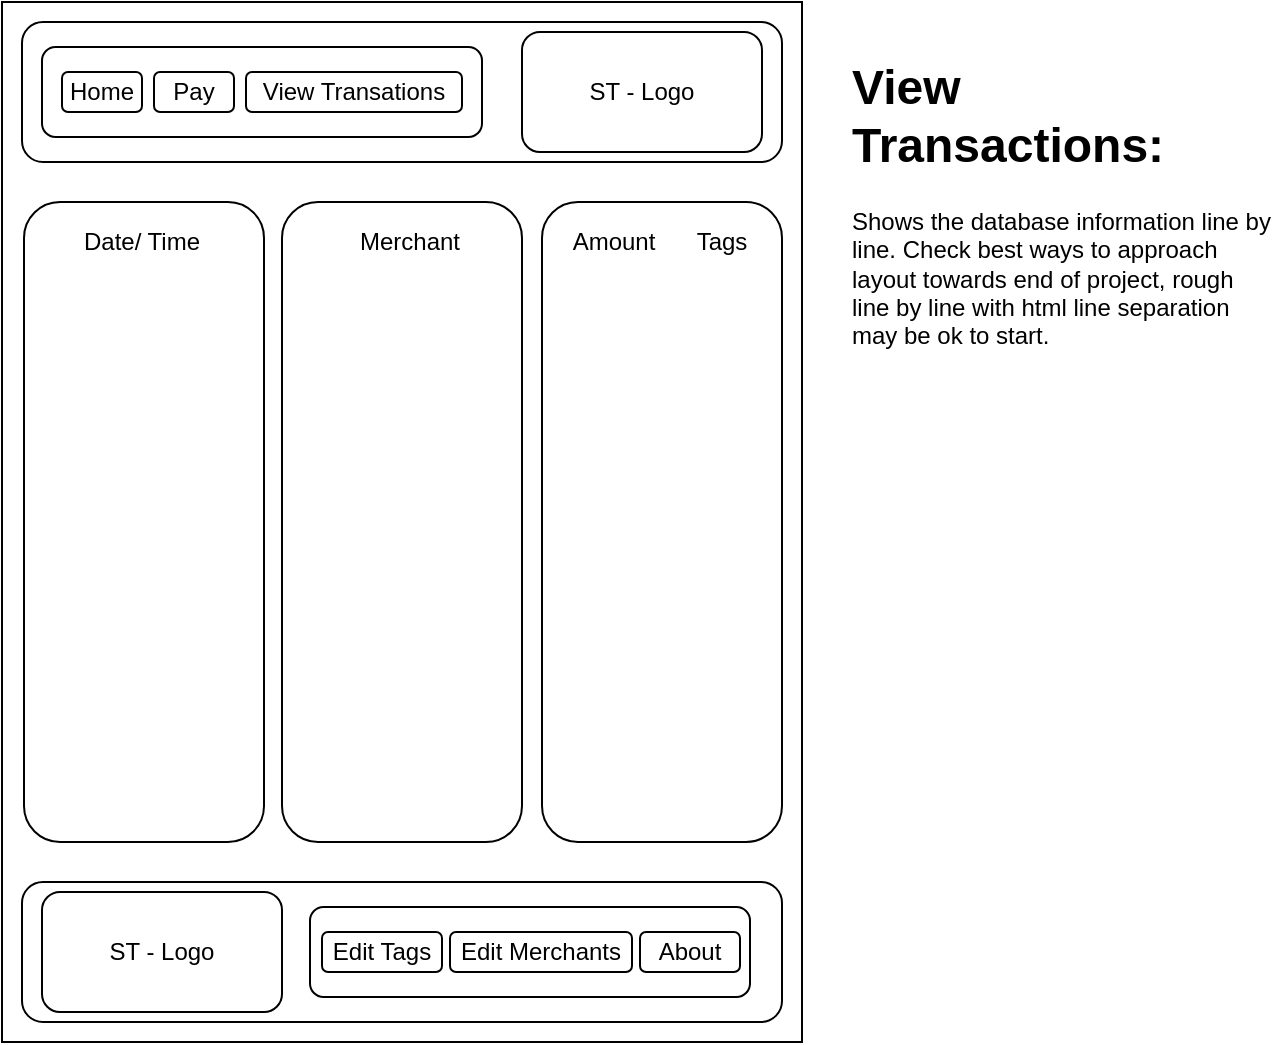 <mxfile version="13.10.4" type="device"><diagram id="S5kw-ztf1dQpkCDZKqru" name="Page-1"><mxGraphModel dx="946" dy="613" grid="1" gridSize="10" guides="1" tooltips="1" connect="1" arrows="1" fold="1" page="1" pageScale="1" pageWidth="827" pageHeight="1169" math="0" shadow="0"><root><mxCell id="0"/><mxCell id="1" parent="0"/><mxCell id="8HhgvvhVqcTOHC579Pmx-1" value="" style="rounded=0;whiteSpace=wrap;html=1;" vertex="1" parent="1"><mxGeometry x="40" y="40" width="400" height="520" as="geometry"/></mxCell><mxCell id="8HhgvvhVqcTOHC579Pmx-13" value="" style="rounded=1;whiteSpace=wrap;html=1;" vertex="1" parent="1"><mxGeometry x="50" y="480" width="380" height="70" as="geometry"/></mxCell><mxCell id="8HhgvvhVqcTOHC579Pmx-14" value="" style="rounded=1;whiteSpace=wrap;html=1;" vertex="1" parent="1"><mxGeometry x="194" y="492.5" width="220" height="45" as="geometry"/></mxCell><mxCell id="8HhgvvhVqcTOHC579Pmx-3" value="" style="rounded=1;whiteSpace=wrap;html=1;" vertex="1" parent="1"><mxGeometry x="50" y="50" width="380" height="70" as="geometry"/></mxCell><mxCell id="8HhgvvhVqcTOHC579Pmx-5" value="" style="rounded=1;whiteSpace=wrap;html=1;" vertex="1" parent="1"><mxGeometry x="60" y="62.5" width="220" height="45" as="geometry"/></mxCell><mxCell id="8HhgvvhVqcTOHC579Pmx-6" value="Home" style="rounded=1;whiteSpace=wrap;html=1;" vertex="1" parent="1"><mxGeometry x="70" y="75" width="40" height="20" as="geometry"/></mxCell><mxCell id="8HhgvvhVqcTOHC579Pmx-7" value="Pay" style="rounded=1;whiteSpace=wrap;html=1;" vertex="1" parent="1"><mxGeometry x="116" y="75" width="40" height="20" as="geometry"/></mxCell><mxCell id="8HhgvvhVqcTOHC579Pmx-8" value="View Transations" style="rounded=1;whiteSpace=wrap;html=1;" vertex="1" parent="1"><mxGeometry x="162" y="75" width="108" height="20" as="geometry"/></mxCell><mxCell id="8HhgvvhVqcTOHC579Pmx-10" value="" style="rounded=1;whiteSpace=wrap;html=1;" vertex="1" parent="1"><mxGeometry x="51" y="140" width="120" height="320" as="geometry"/></mxCell><mxCell id="8HhgvvhVqcTOHC579Pmx-11" value="" style="rounded=1;whiteSpace=wrap;html=1;" vertex="1" parent="1"><mxGeometry x="180" y="140" width="120" height="320" as="geometry"/></mxCell><mxCell id="8HhgvvhVqcTOHC579Pmx-12" value="" style="rounded=1;whiteSpace=wrap;html=1;" vertex="1" parent="1"><mxGeometry x="310" y="140" width="120" height="320" as="geometry"/></mxCell><mxCell id="8HhgvvhVqcTOHC579Pmx-9" value="About" style="rounded=1;whiteSpace=wrap;html=1;" vertex="1" parent="1"><mxGeometry x="359" y="505" width="50" height="20" as="geometry"/></mxCell><mxCell id="8HhgvvhVqcTOHC579Pmx-4" value="ST - Logo" style="rounded=1;whiteSpace=wrap;html=1;" vertex="1" parent="1"><mxGeometry x="60" y="485" width="120" height="60" as="geometry"/></mxCell><mxCell id="8HhgvvhVqcTOHC579Pmx-15" value="ST - Logo" style="rounded=1;whiteSpace=wrap;html=1;" vertex="1" parent="1"><mxGeometry x="300" y="55" width="120" height="60" as="geometry"/></mxCell><mxCell id="8HhgvvhVqcTOHC579Pmx-17" value="Edit Merchants" style="rounded=1;whiteSpace=wrap;html=1;" vertex="1" parent="1"><mxGeometry x="264" y="505" width="91" height="20" as="geometry"/></mxCell><mxCell id="8HhgvvhVqcTOHC579Pmx-19" value="Edit Tags" style="rounded=1;whiteSpace=wrap;html=1;" vertex="1" parent="1"><mxGeometry x="200" y="505" width="60" height="20" as="geometry"/></mxCell><mxCell id="8HhgvvhVqcTOHC579Pmx-21" value="Tags" style="text;html=1;strokeColor=none;fillColor=none;align=center;verticalAlign=middle;whiteSpace=wrap;rounded=0;" vertex="1" parent="1"><mxGeometry x="380" y="150" width="40" height="20" as="geometry"/></mxCell><mxCell id="8HhgvvhVqcTOHC579Pmx-22" value="Amount" style="text;html=1;strokeColor=none;fillColor=none;align=center;verticalAlign=middle;whiteSpace=wrap;rounded=0;" vertex="1" parent="1"><mxGeometry x="326" y="150" width="40" height="20" as="geometry"/></mxCell><mxCell id="8HhgvvhVqcTOHC579Pmx-24" value="Merchant" style="text;html=1;strokeColor=none;fillColor=none;align=center;verticalAlign=middle;whiteSpace=wrap;rounded=0;" vertex="1" parent="1"><mxGeometry x="224" y="150" width="40" height="20" as="geometry"/></mxCell><mxCell id="8HhgvvhVqcTOHC579Pmx-25" value="Date/ Time" style="text;html=1;strokeColor=none;fillColor=none;align=center;verticalAlign=middle;whiteSpace=wrap;rounded=0;" vertex="1" parent="1"><mxGeometry x="70" y="150" width="80" height="20" as="geometry"/></mxCell><mxCell id="8HhgvvhVqcTOHC579Pmx-28" value="&lt;h1&gt;View Transactions:&lt;/h1&gt;&lt;p&gt;Shows the database information line by line. Check best ways to approach layout towards end of project, rough line by line with html line separation may be ok to start.&amp;nbsp;&lt;/p&gt;" style="text;html=1;strokeColor=none;fillColor=none;spacing=5;spacingTop=-20;whiteSpace=wrap;overflow=hidden;rounded=0;" vertex="1" parent="1"><mxGeometry x="460" y="62.5" width="220" height="177.5" as="geometry"/></mxCell></root></mxGraphModel></diagram></mxfile>